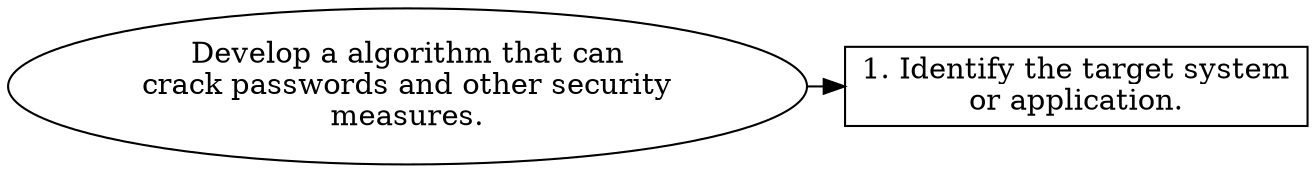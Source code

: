 // Develop a algorithm that can c
digraph {
	dpi=600 rankdir=TB
	goal -> step_1
	{
		rank=same
		goal [label="Develop a algorithm that can
crack passwords and other security
measures." fillcolor=white shape=oval style=filled]
		step_1 [label="1. Identify the target system
or application." fillcolor=white shape=box style=filled]
	}
	{
		rank=same
	}
	{
		rank=same
	}
	{
		rank=same
	}
}
